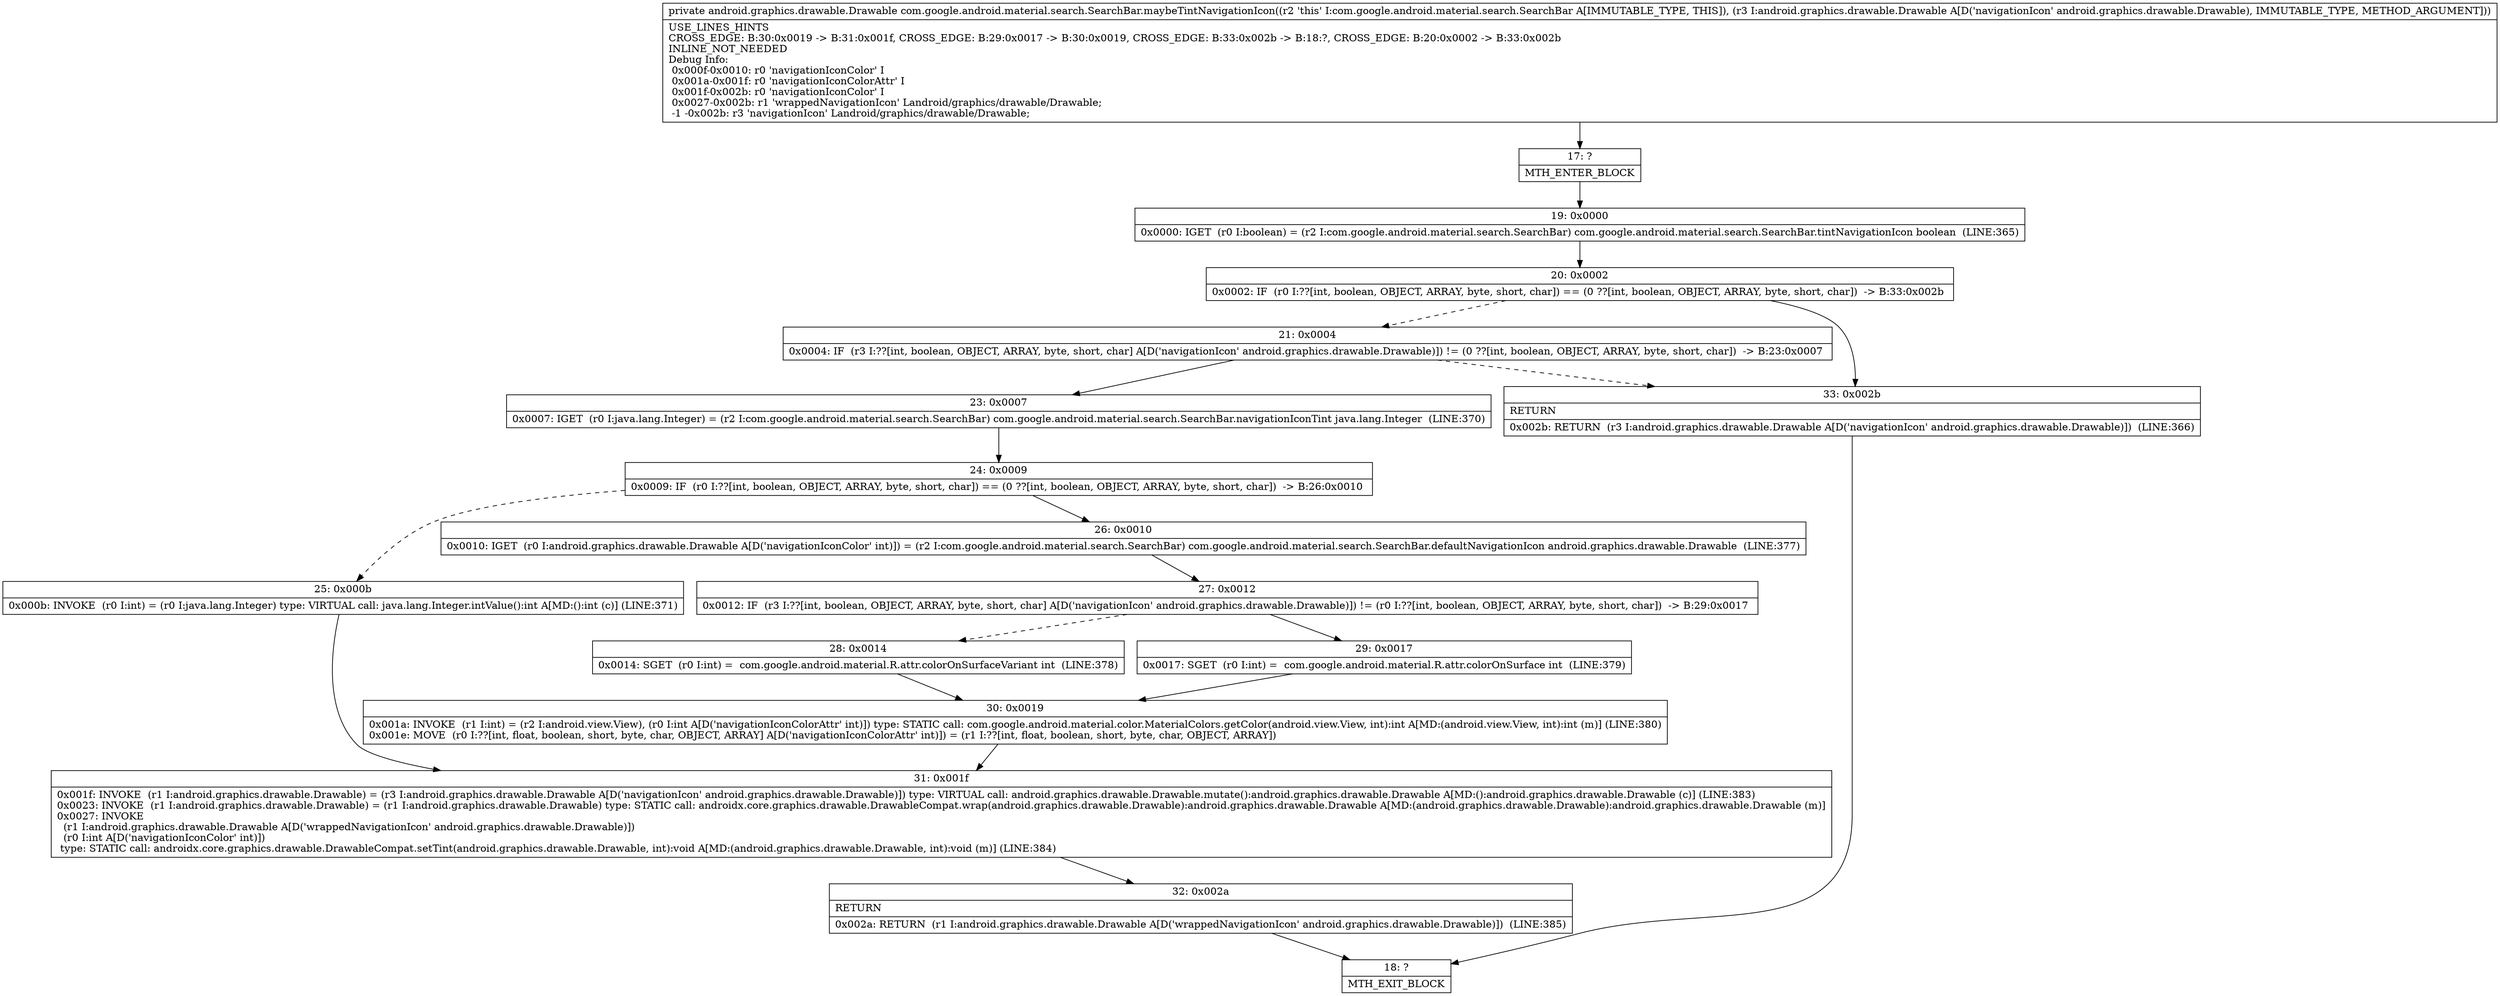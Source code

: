 digraph "CFG forcom.google.android.material.search.SearchBar.maybeTintNavigationIcon(Landroid\/graphics\/drawable\/Drawable;)Landroid\/graphics\/drawable\/Drawable;" {
Node_17 [shape=record,label="{17\:\ ?|MTH_ENTER_BLOCK\l}"];
Node_19 [shape=record,label="{19\:\ 0x0000|0x0000: IGET  (r0 I:boolean) = (r2 I:com.google.android.material.search.SearchBar) com.google.android.material.search.SearchBar.tintNavigationIcon boolean  (LINE:365)\l}"];
Node_20 [shape=record,label="{20\:\ 0x0002|0x0002: IF  (r0 I:??[int, boolean, OBJECT, ARRAY, byte, short, char]) == (0 ??[int, boolean, OBJECT, ARRAY, byte, short, char])  \-\> B:33:0x002b \l}"];
Node_21 [shape=record,label="{21\:\ 0x0004|0x0004: IF  (r3 I:??[int, boolean, OBJECT, ARRAY, byte, short, char] A[D('navigationIcon' android.graphics.drawable.Drawable)]) != (0 ??[int, boolean, OBJECT, ARRAY, byte, short, char])  \-\> B:23:0x0007 \l}"];
Node_23 [shape=record,label="{23\:\ 0x0007|0x0007: IGET  (r0 I:java.lang.Integer) = (r2 I:com.google.android.material.search.SearchBar) com.google.android.material.search.SearchBar.navigationIconTint java.lang.Integer  (LINE:370)\l}"];
Node_24 [shape=record,label="{24\:\ 0x0009|0x0009: IF  (r0 I:??[int, boolean, OBJECT, ARRAY, byte, short, char]) == (0 ??[int, boolean, OBJECT, ARRAY, byte, short, char])  \-\> B:26:0x0010 \l}"];
Node_25 [shape=record,label="{25\:\ 0x000b|0x000b: INVOKE  (r0 I:int) = (r0 I:java.lang.Integer) type: VIRTUAL call: java.lang.Integer.intValue():int A[MD:():int (c)] (LINE:371)\l}"];
Node_31 [shape=record,label="{31\:\ 0x001f|0x001f: INVOKE  (r1 I:android.graphics.drawable.Drawable) = (r3 I:android.graphics.drawable.Drawable A[D('navigationIcon' android.graphics.drawable.Drawable)]) type: VIRTUAL call: android.graphics.drawable.Drawable.mutate():android.graphics.drawable.Drawable A[MD:():android.graphics.drawable.Drawable (c)] (LINE:383)\l0x0023: INVOKE  (r1 I:android.graphics.drawable.Drawable) = (r1 I:android.graphics.drawable.Drawable) type: STATIC call: androidx.core.graphics.drawable.DrawableCompat.wrap(android.graphics.drawable.Drawable):android.graphics.drawable.Drawable A[MD:(android.graphics.drawable.Drawable):android.graphics.drawable.Drawable (m)]\l0x0027: INVOKE  \l  (r1 I:android.graphics.drawable.Drawable A[D('wrappedNavigationIcon' android.graphics.drawable.Drawable)])\l  (r0 I:int A[D('navigationIconColor' int)])\l type: STATIC call: androidx.core.graphics.drawable.DrawableCompat.setTint(android.graphics.drawable.Drawable, int):void A[MD:(android.graphics.drawable.Drawable, int):void (m)] (LINE:384)\l}"];
Node_32 [shape=record,label="{32\:\ 0x002a|RETURN\l|0x002a: RETURN  (r1 I:android.graphics.drawable.Drawable A[D('wrappedNavigationIcon' android.graphics.drawable.Drawable)])  (LINE:385)\l}"];
Node_18 [shape=record,label="{18\:\ ?|MTH_EXIT_BLOCK\l}"];
Node_26 [shape=record,label="{26\:\ 0x0010|0x0010: IGET  (r0 I:android.graphics.drawable.Drawable A[D('navigationIconColor' int)]) = (r2 I:com.google.android.material.search.SearchBar) com.google.android.material.search.SearchBar.defaultNavigationIcon android.graphics.drawable.Drawable  (LINE:377)\l}"];
Node_27 [shape=record,label="{27\:\ 0x0012|0x0012: IF  (r3 I:??[int, boolean, OBJECT, ARRAY, byte, short, char] A[D('navigationIcon' android.graphics.drawable.Drawable)]) != (r0 I:??[int, boolean, OBJECT, ARRAY, byte, short, char])  \-\> B:29:0x0017 \l}"];
Node_28 [shape=record,label="{28\:\ 0x0014|0x0014: SGET  (r0 I:int) =  com.google.android.material.R.attr.colorOnSurfaceVariant int  (LINE:378)\l}"];
Node_30 [shape=record,label="{30\:\ 0x0019|0x001a: INVOKE  (r1 I:int) = (r2 I:android.view.View), (r0 I:int A[D('navigationIconColorAttr' int)]) type: STATIC call: com.google.android.material.color.MaterialColors.getColor(android.view.View, int):int A[MD:(android.view.View, int):int (m)] (LINE:380)\l0x001e: MOVE  (r0 I:??[int, float, boolean, short, byte, char, OBJECT, ARRAY] A[D('navigationIconColorAttr' int)]) = (r1 I:??[int, float, boolean, short, byte, char, OBJECT, ARRAY]) \l}"];
Node_29 [shape=record,label="{29\:\ 0x0017|0x0017: SGET  (r0 I:int) =  com.google.android.material.R.attr.colorOnSurface int  (LINE:379)\l}"];
Node_33 [shape=record,label="{33\:\ 0x002b|RETURN\l|0x002b: RETURN  (r3 I:android.graphics.drawable.Drawable A[D('navigationIcon' android.graphics.drawable.Drawable)])  (LINE:366)\l}"];
MethodNode[shape=record,label="{private android.graphics.drawable.Drawable com.google.android.material.search.SearchBar.maybeTintNavigationIcon((r2 'this' I:com.google.android.material.search.SearchBar A[IMMUTABLE_TYPE, THIS]), (r3 I:android.graphics.drawable.Drawable A[D('navigationIcon' android.graphics.drawable.Drawable), IMMUTABLE_TYPE, METHOD_ARGUMENT]))  | USE_LINES_HINTS\lCROSS_EDGE: B:30:0x0019 \-\> B:31:0x001f, CROSS_EDGE: B:29:0x0017 \-\> B:30:0x0019, CROSS_EDGE: B:33:0x002b \-\> B:18:?, CROSS_EDGE: B:20:0x0002 \-\> B:33:0x002b\lINLINE_NOT_NEEDED\lDebug Info:\l  0x000f\-0x0010: r0 'navigationIconColor' I\l  0x001a\-0x001f: r0 'navigationIconColorAttr' I\l  0x001f\-0x002b: r0 'navigationIconColor' I\l  0x0027\-0x002b: r1 'wrappedNavigationIcon' Landroid\/graphics\/drawable\/Drawable;\l  \-1 \-0x002b: r3 'navigationIcon' Landroid\/graphics\/drawable\/Drawable;\l}"];
MethodNode -> Node_17;Node_17 -> Node_19;
Node_19 -> Node_20;
Node_20 -> Node_21[style=dashed];
Node_20 -> Node_33;
Node_21 -> Node_23;
Node_21 -> Node_33[style=dashed];
Node_23 -> Node_24;
Node_24 -> Node_25[style=dashed];
Node_24 -> Node_26;
Node_25 -> Node_31;
Node_31 -> Node_32;
Node_32 -> Node_18;
Node_26 -> Node_27;
Node_27 -> Node_28[style=dashed];
Node_27 -> Node_29;
Node_28 -> Node_30;
Node_30 -> Node_31;
Node_29 -> Node_30;
Node_33 -> Node_18;
}

